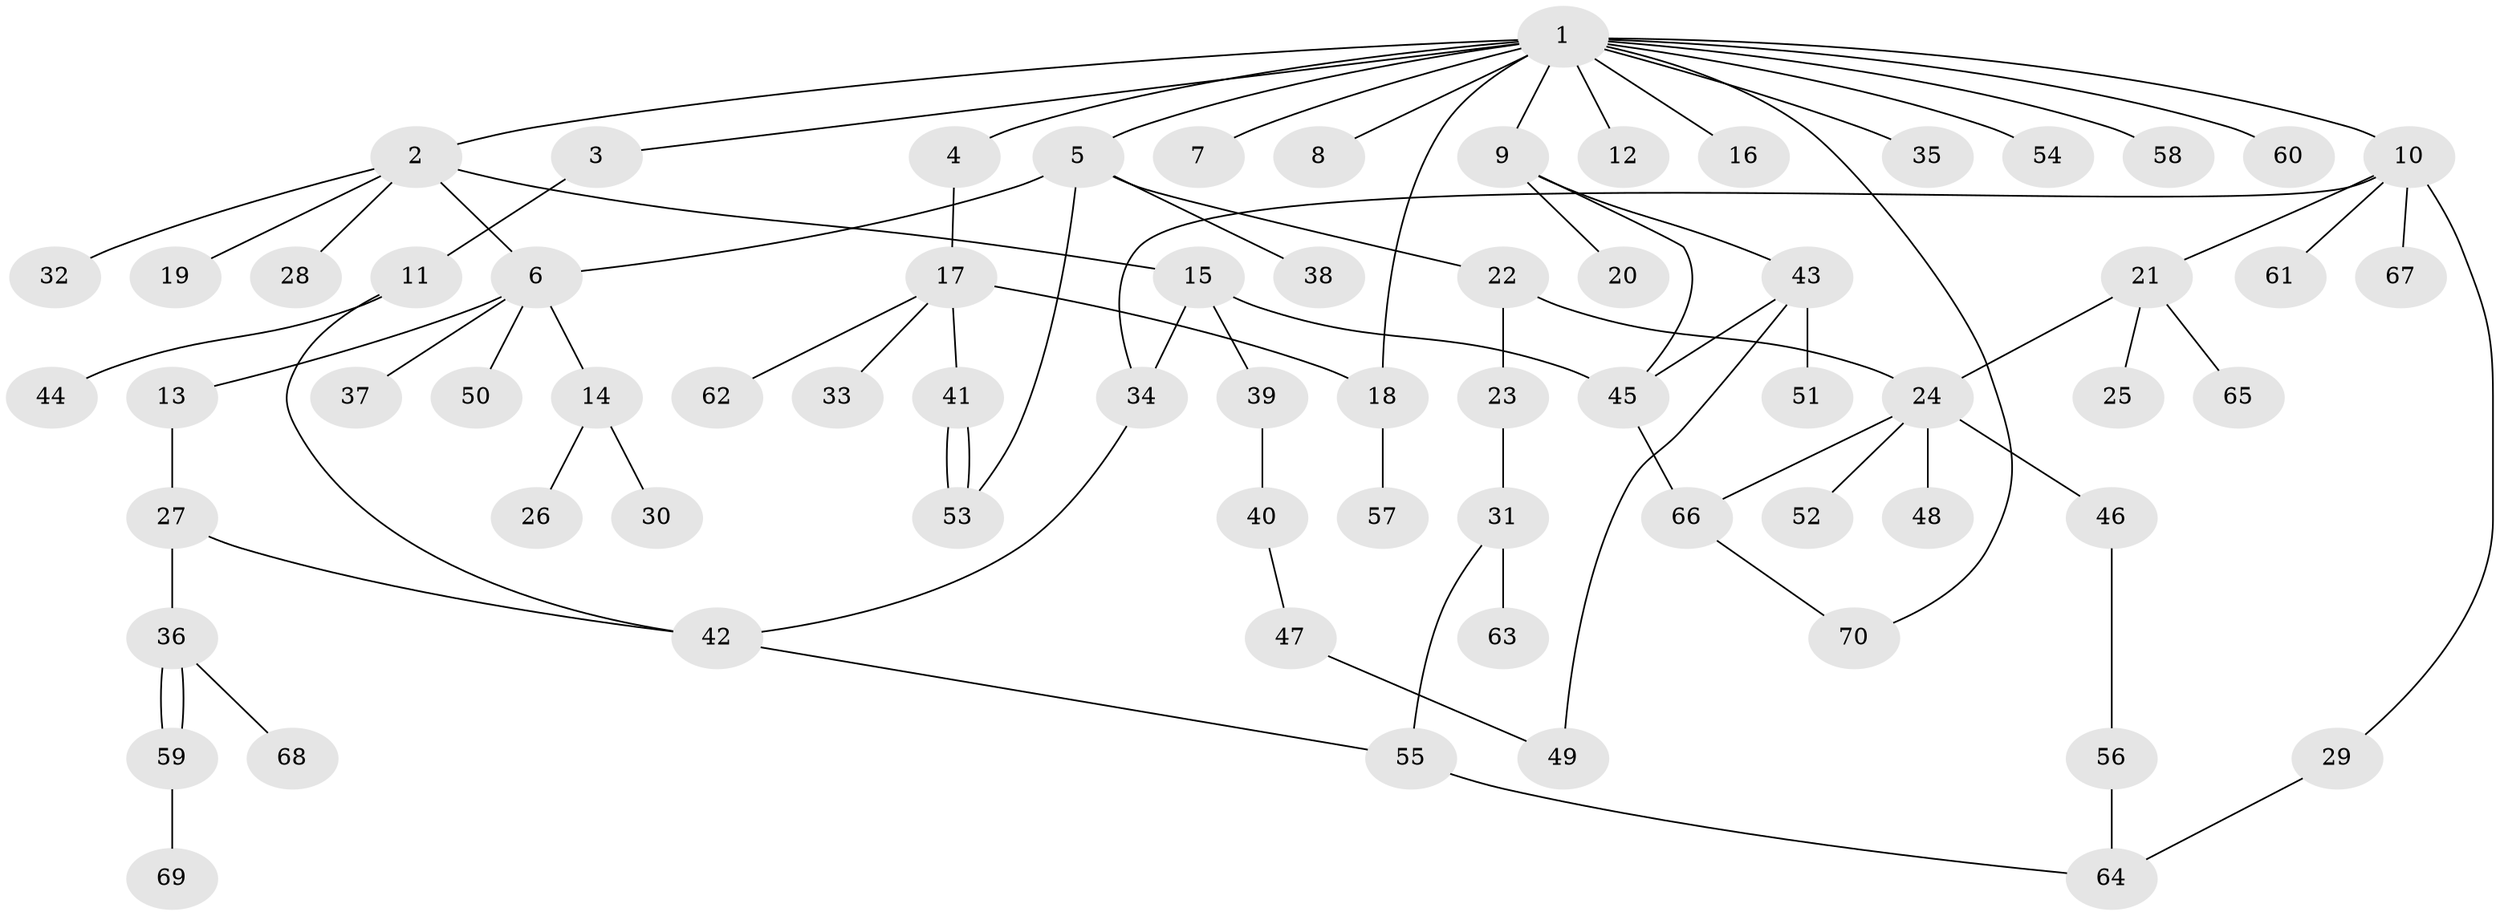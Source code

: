 // coarse degree distribution, {2: 0.23255813953488372, 15: 0.023255813953488372, 1: 0.37209302325581395, 3: 0.16279069767441862, 4: 0.11627906976744186, 5: 0.09302325581395349}
// Generated by graph-tools (version 1.1) at 2025/36/03/04/25 23:36:43]
// undirected, 70 vertices, 86 edges
graph export_dot {
  node [color=gray90,style=filled];
  1;
  2;
  3;
  4;
  5;
  6;
  7;
  8;
  9;
  10;
  11;
  12;
  13;
  14;
  15;
  16;
  17;
  18;
  19;
  20;
  21;
  22;
  23;
  24;
  25;
  26;
  27;
  28;
  29;
  30;
  31;
  32;
  33;
  34;
  35;
  36;
  37;
  38;
  39;
  40;
  41;
  42;
  43;
  44;
  45;
  46;
  47;
  48;
  49;
  50;
  51;
  52;
  53;
  54;
  55;
  56;
  57;
  58;
  59;
  60;
  61;
  62;
  63;
  64;
  65;
  66;
  67;
  68;
  69;
  70;
  1 -- 2;
  1 -- 3;
  1 -- 4;
  1 -- 5;
  1 -- 7;
  1 -- 8;
  1 -- 9;
  1 -- 10;
  1 -- 12;
  1 -- 16;
  1 -- 18;
  1 -- 35;
  1 -- 54;
  1 -- 58;
  1 -- 60;
  1 -- 70;
  2 -- 6;
  2 -- 15;
  2 -- 19;
  2 -- 28;
  2 -- 32;
  3 -- 11;
  4 -- 17;
  5 -- 6;
  5 -- 22;
  5 -- 38;
  5 -- 53;
  6 -- 13;
  6 -- 14;
  6 -- 37;
  6 -- 50;
  9 -- 20;
  9 -- 43;
  9 -- 45;
  10 -- 21;
  10 -- 29;
  10 -- 34;
  10 -- 61;
  10 -- 67;
  11 -- 42;
  11 -- 44;
  13 -- 27;
  14 -- 26;
  14 -- 30;
  15 -- 34;
  15 -- 39;
  15 -- 45;
  17 -- 18;
  17 -- 33;
  17 -- 41;
  17 -- 62;
  18 -- 57;
  21 -- 24;
  21 -- 25;
  21 -- 65;
  22 -- 23;
  22 -- 24;
  23 -- 31;
  24 -- 46;
  24 -- 48;
  24 -- 52;
  24 -- 66;
  27 -- 36;
  27 -- 42;
  29 -- 64;
  31 -- 55;
  31 -- 63;
  34 -- 42;
  36 -- 59;
  36 -- 59;
  36 -- 68;
  39 -- 40;
  40 -- 47;
  41 -- 53;
  41 -- 53;
  42 -- 55;
  43 -- 45;
  43 -- 49;
  43 -- 51;
  45 -- 66;
  46 -- 56;
  47 -- 49;
  55 -- 64;
  56 -- 64;
  59 -- 69;
  66 -- 70;
}

